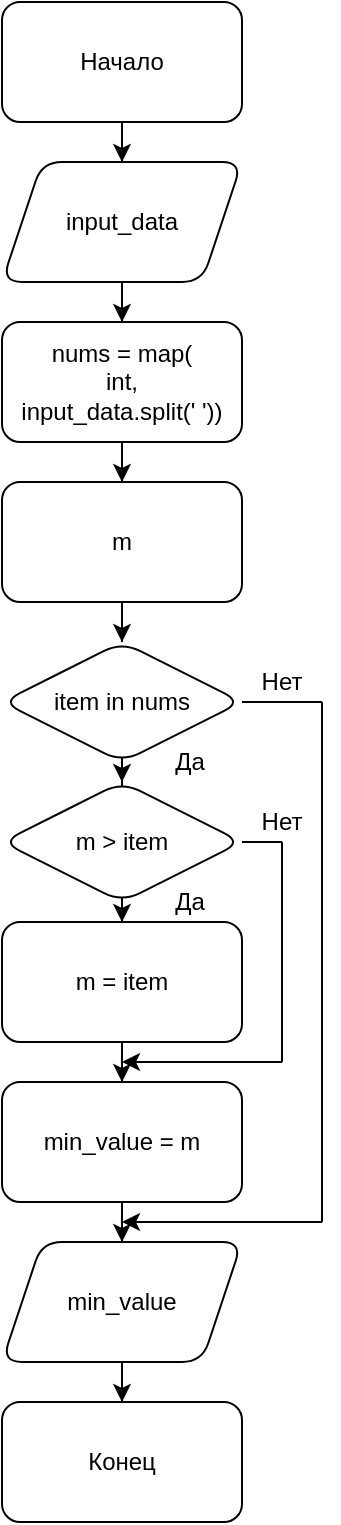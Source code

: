 <mxfile version="13.7.5" type="github">
  <diagram id="e5AHPpAVry_jj2Lpkyn_" name="Page-1">
    <mxGraphModel dx="1038" dy="552" grid="1" gridSize="10" guides="1" tooltips="1" connect="1" arrows="1" fold="1" page="1" pageScale="1" pageWidth="827" pageHeight="1169" math="0" shadow="0">
      <root>
        <mxCell id="0" />
        <mxCell id="1" parent="0" />
        <mxCell id="BeoJGPq0pLL4U1cy-FSC-3" value="" style="edgeStyle=orthogonalEdgeStyle;rounded=0;orthogonalLoop=1;jettySize=auto;html=1;" edge="1" parent="1" source="BeoJGPq0pLL4U1cy-FSC-1" target="BeoJGPq0pLL4U1cy-FSC-2">
          <mxGeometry relative="1" as="geometry" />
        </mxCell>
        <mxCell id="BeoJGPq0pLL4U1cy-FSC-1" value="Начало" style="rounded=1;whiteSpace=wrap;html=1;" vertex="1" parent="1">
          <mxGeometry x="320" y="10" width="120" height="60" as="geometry" />
        </mxCell>
        <mxCell id="BeoJGPq0pLL4U1cy-FSC-5" value="" style="edgeStyle=orthogonalEdgeStyle;rounded=0;orthogonalLoop=1;jettySize=auto;html=1;" edge="1" parent="1" source="BeoJGPq0pLL4U1cy-FSC-2" target="BeoJGPq0pLL4U1cy-FSC-4">
          <mxGeometry relative="1" as="geometry" />
        </mxCell>
        <mxCell id="BeoJGPq0pLL4U1cy-FSC-2" value="input_data" style="shape=parallelogram;perimeter=parallelogramPerimeter;whiteSpace=wrap;html=1;fixedSize=1;rounded=1;" vertex="1" parent="1">
          <mxGeometry x="320" y="90" width="120" height="60" as="geometry" />
        </mxCell>
        <mxCell id="BeoJGPq0pLL4U1cy-FSC-7" value="" style="edgeStyle=orthogonalEdgeStyle;rounded=0;orthogonalLoop=1;jettySize=auto;html=1;" edge="1" parent="1" source="BeoJGPq0pLL4U1cy-FSC-4" target="BeoJGPq0pLL4U1cy-FSC-6">
          <mxGeometry relative="1" as="geometry" />
        </mxCell>
        <mxCell id="BeoJGPq0pLL4U1cy-FSC-4" value="nums = map(&lt;br&gt;int, &lt;br&gt;input_data.split(&#39; &#39;))" style="whiteSpace=wrap;html=1;rounded=1;" vertex="1" parent="1">
          <mxGeometry x="320" y="170" width="120" height="60" as="geometry" />
        </mxCell>
        <mxCell id="BeoJGPq0pLL4U1cy-FSC-9" value="" style="edgeStyle=orthogonalEdgeStyle;rounded=0;orthogonalLoop=1;jettySize=auto;html=1;" edge="1" parent="1" source="BeoJGPq0pLL4U1cy-FSC-6" target="BeoJGPq0pLL4U1cy-FSC-8">
          <mxGeometry relative="1" as="geometry" />
        </mxCell>
        <mxCell id="BeoJGPq0pLL4U1cy-FSC-6" value="m" style="whiteSpace=wrap;html=1;rounded=1;" vertex="1" parent="1">
          <mxGeometry x="320" y="250" width="120" height="60" as="geometry" />
        </mxCell>
        <mxCell id="BeoJGPq0pLL4U1cy-FSC-13" value="" style="edgeStyle=orthogonalEdgeStyle;rounded=0;orthogonalLoop=1;jettySize=auto;html=1;" edge="1" parent="1" source="BeoJGPq0pLL4U1cy-FSC-8" target="BeoJGPq0pLL4U1cy-FSC-12">
          <mxGeometry relative="1" as="geometry" />
        </mxCell>
        <mxCell id="BeoJGPq0pLL4U1cy-FSC-8" value="item in nums" style="rhombus;whiteSpace=wrap;html=1;rounded=1;" vertex="1" parent="1">
          <mxGeometry x="320" y="330" width="120" height="60" as="geometry" />
        </mxCell>
        <mxCell id="BeoJGPq0pLL4U1cy-FSC-15" value="" style="edgeStyle=orthogonalEdgeStyle;rounded=0;orthogonalLoop=1;jettySize=auto;html=1;" edge="1" parent="1" source="BeoJGPq0pLL4U1cy-FSC-12" target="BeoJGPq0pLL4U1cy-FSC-14">
          <mxGeometry relative="1" as="geometry" />
        </mxCell>
        <mxCell id="BeoJGPq0pLL4U1cy-FSC-12" value="m &amp;gt; item" style="rhombus;whiteSpace=wrap;html=1;rounded=1;" vertex="1" parent="1">
          <mxGeometry x="320" y="400" width="120" height="60" as="geometry" />
        </mxCell>
        <mxCell id="BeoJGPq0pLL4U1cy-FSC-17" value="" style="edgeStyle=orthogonalEdgeStyle;rounded=0;orthogonalLoop=1;jettySize=auto;html=1;" edge="1" parent="1" source="BeoJGPq0pLL4U1cy-FSC-14" target="BeoJGPq0pLL4U1cy-FSC-16">
          <mxGeometry relative="1" as="geometry" />
        </mxCell>
        <mxCell id="BeoJGPq0pLL4U1cy-FSC-14" value="m = item" style="whiteSpace=wrap;html=1;rounded=1;" vertex="1" parent="1">
          <mxGeometry x="320" y="470" width="120" height="60" as="geometry" />
        </mxCell>
        <mxCell id="BeoJGPq0pLL4U1cy-FSC-19" value="" style="edgeStyle=orthogonalEdgeStyle;rounded=0;orthogonalLoop=1;jettySize=auto;html=1;" edge="1" parent="1" source="BeoJGPq0pLL4U1cy-FSC-16" target="BeoJGPq0pLL4U1cy-FSC-18">
          <mxGeometry relative="1" as="geometry" />
        </mxCell>
        <mxCell id="BeoJGPq0pLL4U1cy-FSC-16" value="min_value = m" style="whiteSpace=wrap;html=1;rounded=1;" vertex="1" parent="1">
          <mxGeometry x="320" y="550" width="120" height="60" as="geometry" />
        </mxCell>
        <mxCell id="BeoJGPq0pLL4U1cy-FSC-21" value="" style="edgeStyle=orthogonalEdgeStyle;rounded=0;orthogonalLoop=1;jettySize=auto;html=1;" edge="1" parent="1" source="BeoJGPq0pLL4U1cy-FSC-18" target="BeoJGPq0pLL4U1cy-FSC-20">
          <mxGeometry relative="1" as="geometry" />
        </mxCell>
        <mxCell id="BeoJGPq0pLL4U1cy-FSC-18" value="min_value" style="shape=parallelogram;perimeter=parallelogramPerimeter;whiteSpace=wrap;html=1;fixedSize=1;rounded=1;" vertex="1" parent="1">
          <mxGeometry x="320" y="630" width="120" height="60" as="geometry" />
        </mxCell>
        <mxCell id="BeoJGPq0pLL4U1cy-FSC-20" value="Конец" style="whiteSpace=wrap;html=1;rounded=1;" vertex="1" parent="1">
          <mxGeometry x="320" y="710" width="120" height="60" as="geometry" />
        </mxCell>
        <mxCell id="BeoJGPq0pLL4U1cy-FSC-24" value="" style="endArrow=none;html=1;entryX=1;entryY=0.5;entryDx=0;entryDy=0;" edge="1" parent="1" target="BeoJGPq0pLL4U1cy-FSC-12">
          <mxGeometry width="50" height="50" relative="1" as="geometry">
            <mxPoint x="460" y="430" as="sourcePoint" />
            <mxPoint x="440" y="480" as="targetPoint" />
          </mxGeometry>
        </mxCell>
        <mxCell id="BeoJGPq0pLL4U1cy-FSC-27" value="" style="endArrow=none;html=1;" edge="1" parent="1">
          <mxGeometry width="50" height="50" relative="1" as="geometry">
            <mxPoint x="460" y="540" as="sourcePoint" />
            <mxPoint x="460" y="430" as="targetPoint" />
          </mxGeometry>
        </mxCell>
        <mxCell id="BeoJGPq0pLL4U1cy-FSC-28" value="" style="endArrow=classic;html=1;" edge="1" parent="1">
          <mxGeometry width="50" height="50" relative="1" as="geometry">
            <mxPoint x="460" y="540" as="sourcePoint" />
            <mxPoint x="380" y="540" as="targetPoint" />
          </mxGeometry>
        </mxCell>
        <mxCell id="BeoJGPq0pLL4U1cy-FSC-29" value="Нет" style="text;html=1;strokeColor=none;fillColor=none;align=center;verticalAlign=middle;whiteSpace=wrap;rounded=0;" vertex="1" parent="1">
          <mxGeometry x="440" y="410" width="40" height="20" as="geometry" />
        </mxCell>
        <mxCell id="BeoJGPq0pLL4U1cy-FSC-30" value="Да" style="text;html=1;strokeColor=none;fillColor=none;align=center;verticalAlign=middle;whiteSpace=wrap;rounded=0;" vertex="1" parent="1">
          <mxGeometry x="394" y="450" width="40" height="20" as="geometry" />
        </mxCell>
        <mxCell id="BeoJGPq0pLL4U1cy-FSC-32" value="" style="endArrow=none;html=1;exitX=1;exitY=0.5;exitDx=0;exitDy=0;" edge="1" parent="1" source="BeoJGPq0pLL4U1cy-FSC-8">
          <mxGeometry width="50" height="50" relative="1" as="geometry">
            <mxPoint x="440" y="400" as="sourcePoint" />
            <mxPoint x="480" y="360" as="targetPoint" />
          </mxGeometry>
        </mxCell>
        <mxCell id="BeoJGPq0pLL4U1cy-FSC-33" value="" style="endArrow=none;html=1;" edge="1" parent="1">
          <mxGeometry width="50" height="50" relative="1" as="geometry">
            <mxPoint x="480" y="360" as="sourcePoint" />
            <mxPoint x="480" y="620" as="targetPoint" />
          </mxGeometry>
        </mxCell>
        <mxCell id="BeoJGPq0pLL4U1cy-FSC-35" value="" style="endArrow=classic;html=1;" edge="1" parent="1">
          <mxGeometry width="50" height="50" relative="1" as="geometry">
            <mxPoint x="480" y="620" as="sourcePoint" />
            <mxPoint x="380" y="620" as="targetPoint" />
          </mxGeometry>
        </mxCell>
        <mxCell id="BeoJGPq0pLL4U1cy-FSC-38" value="Нет" style="text;html=1;strokeColor=none;fillColor=none;align=center;verticalAlign=middle;whiteSpace=wrap;rounded=0;" vertex="1" parent="1">
          <mxGeometry x="440" y="340" width="40" height="20" as="geometry" />
        </mxCell>
        <mxCell id="BeoJGPq0pLL4U1cy-FSC-39" value="Да" style="text;html=1;strokeColor=none;fillColor=none;align=center;verticalAlign=middle;whiteSpace=wrap;rounded=0;" vertex="1" parent="1">
          <mxGeometry x="394" y="380" width="40" height="20" as="geometry" />
        </mxCell>
      </root>
    </mxGraphModel>
  </diagram>
</mxfile>

